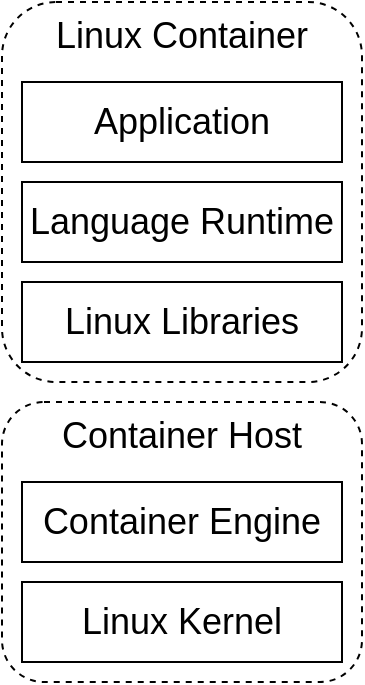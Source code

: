 <mxfile version="14.5.1" type="device"><diagram id="i8lAsFLURWcnAE5lS2ax" name="Page-1"><mxGraphModel dx="959" dy="738" grid="1" gridSize="10" guides="1" tooltips="1" connect="1" arrows="1" fold="1" page="1" pageScale="1" pageWidth="1100" pageHeight="850" math="0" shadow="0"><root><mxCell id="0"/><mxCell id="1" parent="0"/><mxCell id="QAjvE9nNNbWAFQf_oqVB-9" value="&lt;font style=&quot;font-size: 18px&quot;&gt;Linux Container&lt;/font&gt;" style="rounded=1;whiteSpace=wrap;html=1;fillColor=none;dashed=1;verticalAlign=top;" vertex="1" parent="1"><mxGeometry x="460" y="85" width="180" height="190" as="geometry"/></mxCell><mxCell id="QAjvE9nNNbWAFQf_oqVB-1" value="&lt;font style=&quot;font-size: 18px&quot;&gt;Linux Kernel&lt;/font&gt;" style="rounded=0;whiteSpace=wrap;html=1;" vertex="1" parent="1"><mxGeometry x="470" y="375" width="160" height="40" as="geometry"/></mxCell><mxCell id="QAjvE9nNNbWAFQf_oqVB-2" value="&lt;font style=&quot;font-size: 18px&quot;&gt;Container Engine&lt;/font&gt;" style="rounded=0;whiteSpace=wrap;html=1;" vertex="1" parent="1"><mxGeometry x="470" y="325" width="160" height="40" as="geometry"/></mxCell><mxCell id="QAjvE9nNNbWAFQf_oqVB-3" value="&lt;font style=&quot;font-size: 18px&quot;&gt;Linux Libraries&lt;/font&gt;" style="rounded=0;whiteSpace=wrap;html=1;" vertex="1" parent="1"><mxGeometry x="470" y="225" width="160" height="40" as="geometry"/></mxCell><mxCell id="QAjvE9nNNbWAFQf_oqVB-4" value="&lt;font style=&quot;font-size: 18px&quot;&gt;Language Runtime&lt;/font&gt;" style="rounded=0;whiteSpace=wrap;html=1;" vertex="1" parent="1"><mxGeometry x="470" y="175" width="160" height="40" as="geometry"/></mxCell><mxCell id="QAjvE9nNNbWAFQf_oqVB-5" value="&lt;font style=&quot;font-size: 18px&quot;&gt;Application&lt;/font&gt;" style="rounded=0;whiteSpace=wrap;html=1;" vertex="1" parent="1"><mxGeometry x="470" y="125" width="160" height="40" as="geometry"/></mxCell><mxCell id="QAjvE9nNNbWAFQf_oqVB-11" value="&lt;font style=&quot;font-size: 18px&quot;&gt;Container Host&lt;/font&gt;" style="rounded=1;whiteSpace=wrap;html=1;fillColor=none;dashed=1;verticalAlign=top;" vertex="1" parent="1"><mxGeometry x="460" y="285" width="180" height="140" as="geometry"/></mxCell></root></mxGraphModel></diagram></mxfile>